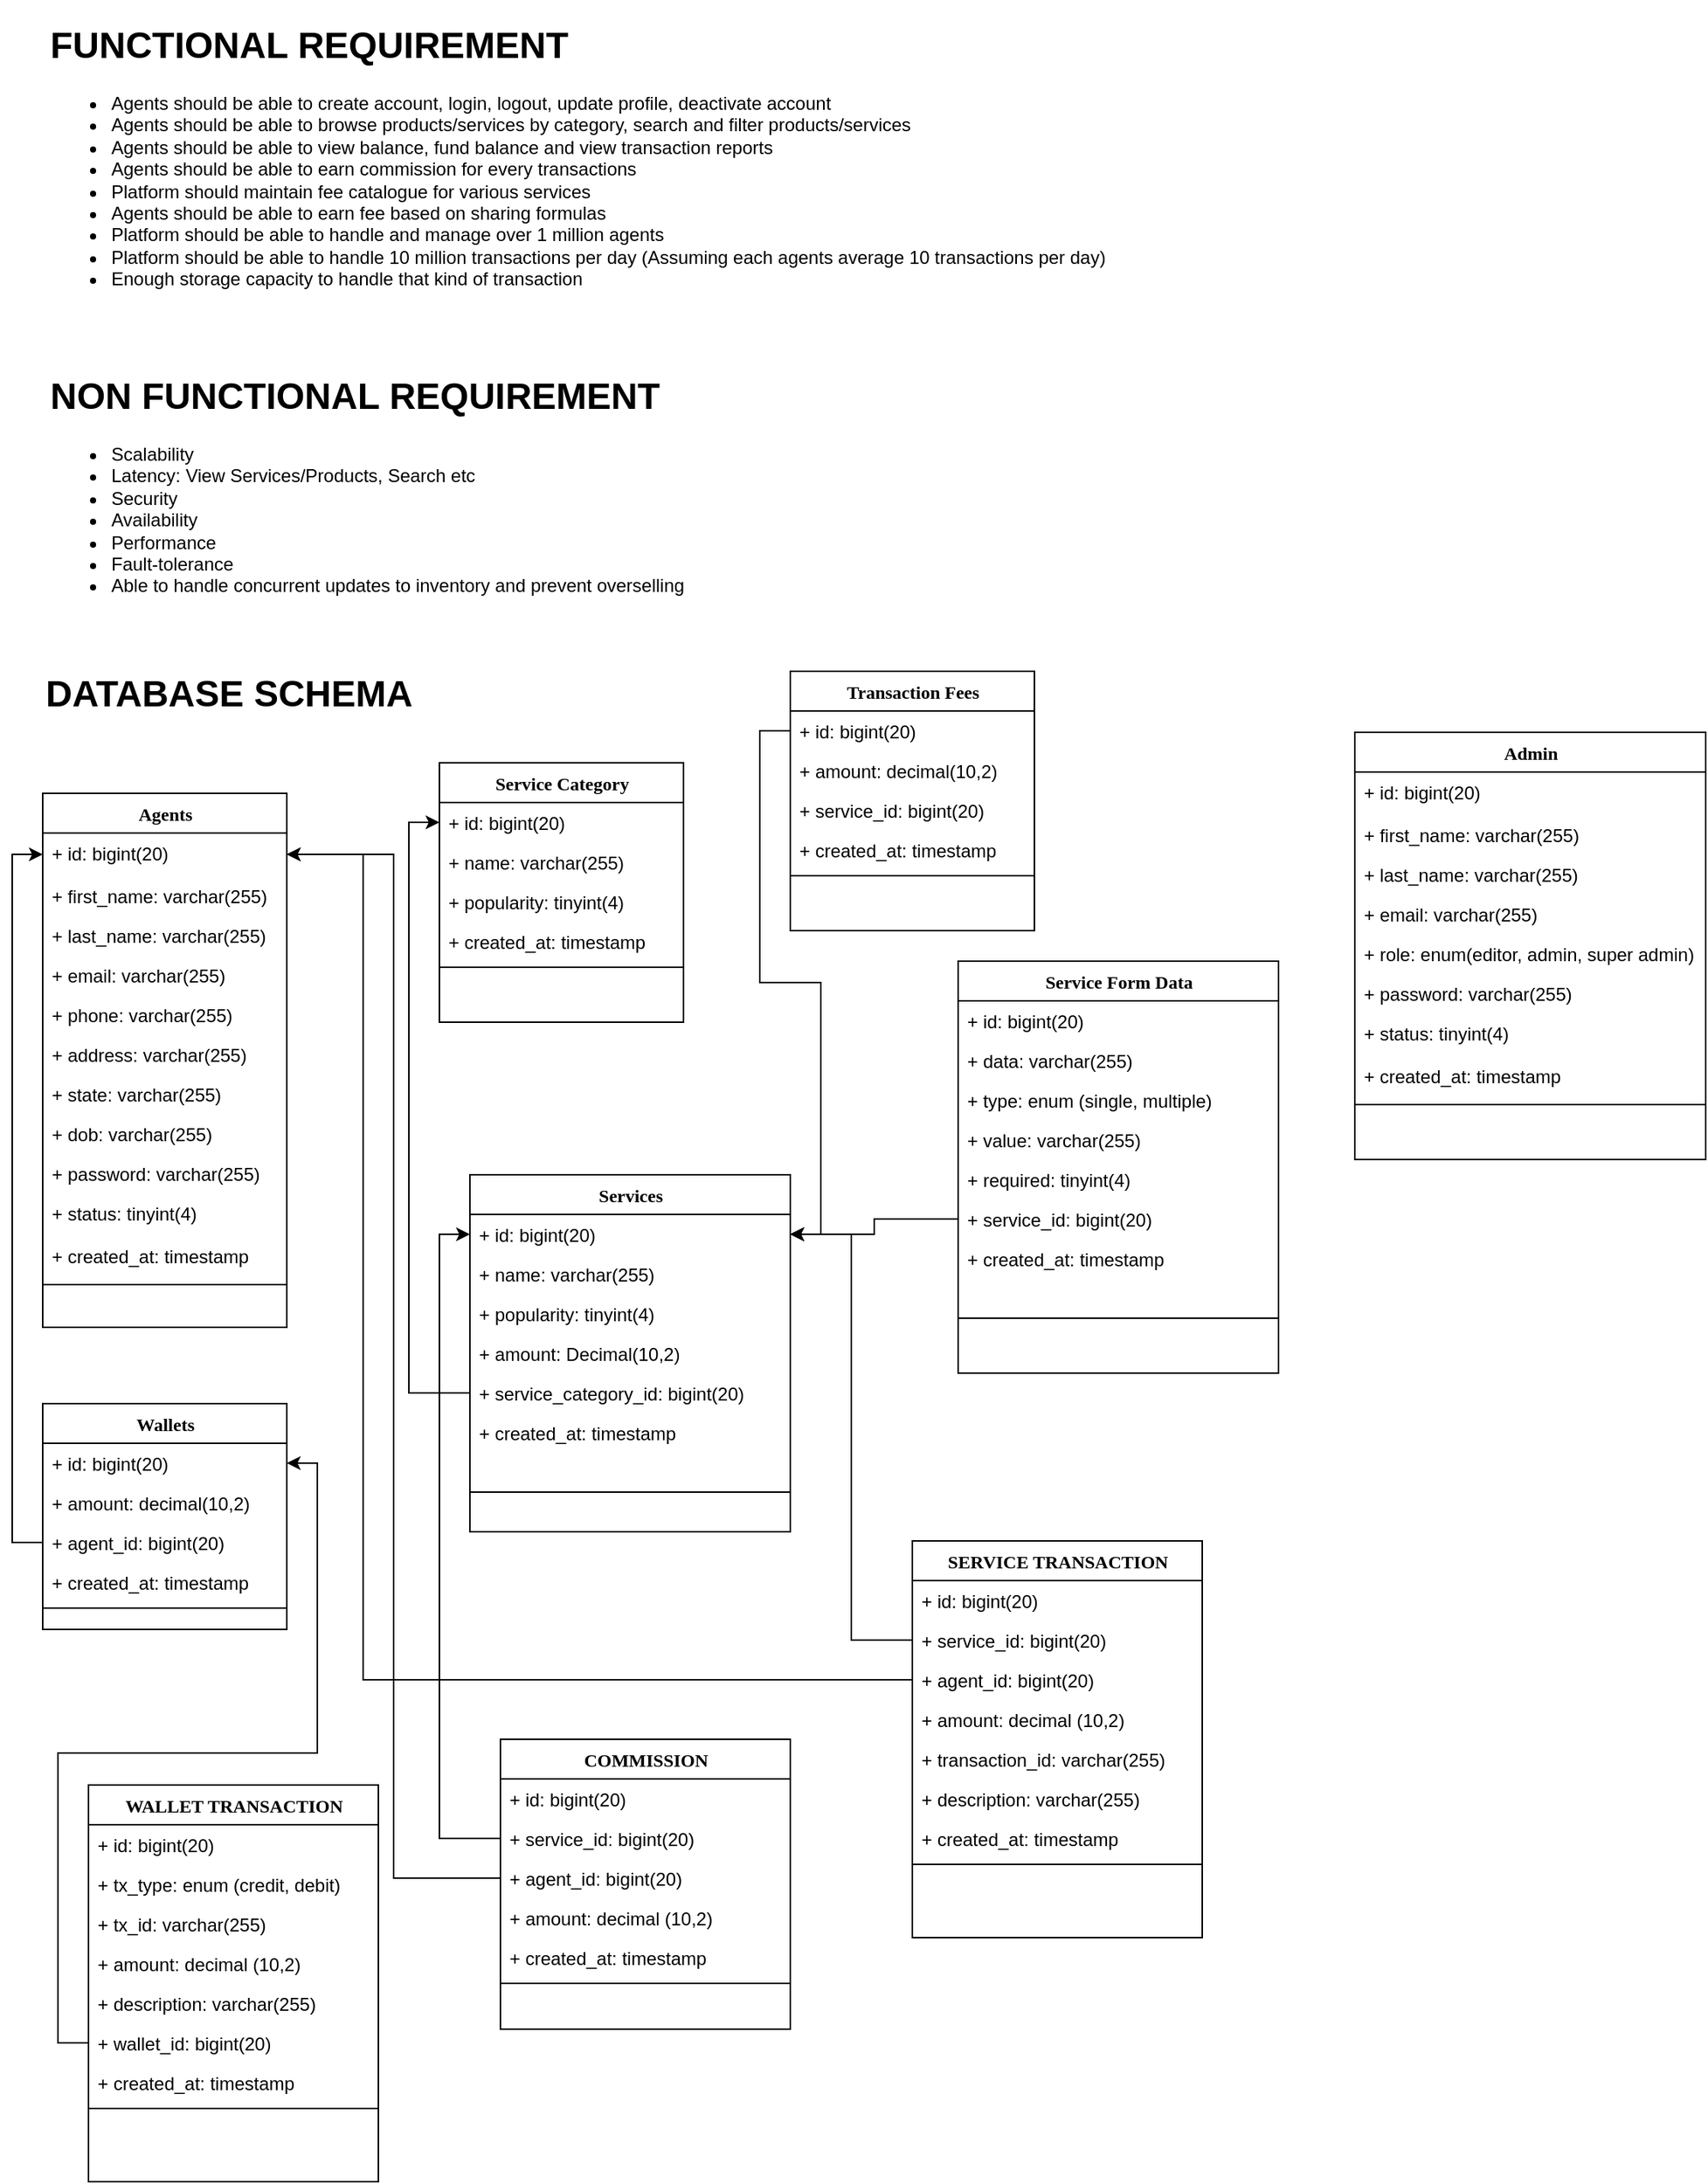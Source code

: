 <mxfile version="22.0.8" type="github">
  <diagram name="Page-1" id="9f46799a-70d6-7492-0946-bef42562c5a5">
    <mxGraphModel dx="908" dy="1384" grid="1" gridSize="10" guides="1" tooltips="1" connect="1" arrows="1" fold="1" page="1" pageScale="1" pageWidth="1100" pageHeight="850" background="none" math="0" shadow="0">
      <root>
        <mxCell id="0" />
        <mxCell id="1" parent="0" />
        <mxCell id="78961159f06e98e8-17" value="Agents" style="swimlane;html=1;fontStyle=1;align=center;verticalAlign=top;childLayout=stackLayout;horizontal=1;startSize=26;horizontalStack=0;resizeParent=1;resizeLast=0;collapsible=1;marginBottom=0;swimlaneFillColor=#ffffff;rounded=0;shadow=0;comic=0;labelBackgroundColor=none;strokeWidth=1;fillColor=none;fontFamily=Verdana;fontSize=12" parent="1" vertex="1">
          <mxGeometry x="80" y="-280" width="160" height="350" as="geometry" />
        </mxCell>
        <mxCell id="6kIQ4EOXt6WHOdmxmBEa-10" value="+ id: bigint(20)" style="text;html=1;strokeColor=none;fillColor=none;align=left;verticalAlign=top;spacingLeft=4;spacingRight=4;whiteSpace=wrap;overflow=hidden;rotatable=0;points=[[0,0.5],[1,0.5]];portConstraint=eastwest;" vertex="1" parent="78961159f06e98e8-17">
          <mxGeometry y="26" width="160" height="28" as="geometry" />
        </mxCell>
        <mxCell id="78961159f06e98e8-21" value="+ first_name: varchar(255)" style="text;html=1;strokeColor=none;fillColor=none;align=left;verticalAlign=top;spacingLeft=4;spacingRight=4;whiteSpace=wrap;overflow=hidden;rotatable=0;points=[[0,0.5],[1,0.5]];portConstraint=eastwest;" parent="78961159f06e98e8-17" vertex="1">
          <mxGeometry y="54" width="160" height="26" as="geometry" />
        </mxCell>
        <mxCell id="78961159f06e98e8-23" value="+ last_name: varchar(255)" style="text;html=1;strokeColor=none;fillColor=none;align=left;verticalAlign=top;spacingLeft=4;spacingRight=4;whiteSpace=wrap;overflow=hidden;rotatable=0;points=[[0,0.5],[1,0.5]];portConstraint=eastwest;" parent="78961159f06e98e8-17" vertex="1">
          <mxGeometry y="80" width="160" height="26" as="geometry" />
        </mxCell>
        <mxCell id="78961159f06e98e8-25" value="+ email: varchar(255)" style="text;html=1;strokeColor=none;fillColor=none;align=left;verticalAlign=top;spacingLeft=4;spacingRight=4;whiteSpace=wrap;overflow=hidden;rotatable=0;points=[[0,0.5],[1,0.5]];portConstraint=eastwest;" parent="78961159f06e98e8-17" vertex="1">
          <mxGeometry y="106" width="160" height="26" as="geometry" />
        </mxCell>
        <mxCell id="78961159f06e98e8-26" value="+ phone: varchar(255)" style="text;html=1;strokeColor=none;fillColor=none;align=left;verticalAlign=top;spacingLeft=4;spacingRight=4;whiteSpace=wrap;overflow=hidden;rotatable=0;points=[[0,0.5],[1,0.5]];portConstraint=eastwest;" parent="78961159f06e98e8-17" vertex="1">
          <mxGeometry y="132" width="160" height="26" as="geometry" />
        </mxCell>
        <mxCell id="78961159f06e98e8-24" value="+ address: varchar(255)" style="text;html=1;strokeColor=none;fillColor=none;align=left;verticalAlign=top;spacingLeft=4;spacingRight=4;whiteSpace=wrap;overflow=hidden;rotatable=0;points=[[0,0.5],[1,0.5]];portConstraint=eastwest;" parent="78961159f06e98e8-17" vertex="1">
          <mxGeometry y="158" width="160" height="26" as="geometry" />
        </mxCell>
        <mxCell id="6kIQ4EOXt6WHOdmxmBEa-5" value="+ state: varchar(255)" style="text;html=1;strokeColor=none;fillColor=none;align=left;verticalAlign=top;spacingLeft=4;spacingRight=4;whiteSpace=wrap;overflow=hidden;rotatable=0;points=[[0,0.5],[1,0.5]];portConstraint=eastwest;" vertex="1" parent="78961159f06e98e8-17">
          <mxGeometry y="184" width="160" height="26" as="geometry" />
        </mxCell>
        <mxCell id="6kIQ4EOXt6WHOdmxmBEa-6" value="+ dob: varchar(255)" style="text;html=1;strokeColor=none;fillColor=none;align=left;verticalAlign=top;spacingLeft=4;spacingRight=4;whiteSpace=wrap;overflow=hidden;rotatable=0;points=[[0,0.5],[1,0.5]];portConstraint=eastwest;" vertex="1" parent="78961159f06e98e8-17">
          <mxGeometry y="210" width="160" height="26" as="geometry" />
        </mxCell>
        <mxCell id="6kIQ4EOXt6WHOdmxmBEa-7" value="+ password: varchar(255)" style="text;html=1;strokeColor=none;fillColor=none;align=left;verticalAlign=top;spacingLeft=4;spacingRight=4;whiteSpace=wrap;overflow=hidden;rotatable=0;points=[[0,0.5],[1,0.5]];portConstraint=eastwest;" vertex="1" parent="78961159f06e98e8-17">
          <mxGeometry y="236" width="160" height="26" as="geometry" />
        </mxCell>
        <mxCell id="6kIQ4EOXt6WHOdmxmBEa-8" value="+ status: tinyint(4)" style="text;html=1;strokeColor=none;fillColor=none;align=left;verticalAlign=top;spacingLeft=4;spacingRight=4;whiteSpace=wrap;overflow=hidden;rotatable=0;points=[[0,0.5],[1,0.5]];portConstraint=eastwest;" vertex="1" parent="78961159f06e98e8-17">
          <mxGeometry y="262" width="160" height="28" as="geometry" />
        </mxCell>
        <mxCell id="6kIQ4EOXt6WHOdmxmBEa-9" value="+ created_at: timestamp" style="text;html=1;strokeColor=none;fillColor=none;align=left;verticalAlign=top;spacingLeft=4;spacingRight=4;whiteSpace=wrap;overflow=hidden;rotatable=0;points=[[0,0.5],[1,0.5]];portConstraint=eastwest;" vertex="1" parent="78961159f06e98e8-17">
          <mxGeometry y="290" width="160" height="28" as="geometry" />
        </mxCell>
        <mxCell id="78961159f06e98e8-19" value="" style="line;html=1;strokeWidth=1;fillColor=none;align=left;verticalAlign=middle;spacingTop=-1;spacingLeft=3;spacingRight=3;rotatable=0;labelPosition=right;points=[];portConstraint=eastwest;" parent="78961159f06e98e8-17" vertex="1">
          <mxGeometry y="318" width="160" height="8" as="geometry" />
        </mxCell>
        <mxCell id="78961159f06e98e8-30" value="Service Category" style="swimlane;html=1;fontStyle=1;align=center;verticalAlign=top;childLayout=stackLayout;horizontal=1;startSize=26;horizontalStack=0;resizeParent=1;resizeLast=0;collapsible=1;marginBottom=0;swimlaneFillColor=#ffffff;rounded=0;shadow=0;comic=0;labelBackgroundColor=none;strokeWidth=1;fillColor=none;fontFamily=Verdana;fontSize=12" parent="1" vertex="1">
          <mxGeometry x="340" y="-300" width="160" height="170" as="geometry" />
        </mxCell>
        <mxCell id="78961159f06e98e8-31" value="+ id: bigint(20)" style="text;html=1;strokeColor=none;fillColor=none;align=left;verticalAlign=top;spacingLeft=4;spacingRight=4;whiteSpace=wrap;overflow=hidden;rotatable=0;points=[[0,0.5],[1,0.5]];portConstraint=eastwest;" parent="78961159f06e98e8-30" vertex="1">
          <mxGeometry y="26" width="160" height="26" as="geometry" />
        </mxCell>
        <mxCell id="78961159f06e98e8-32" value="+ name: varchar(255)" style="text;html=1;strokeColor=none;fillColor=none;align=left;verticalAlign=top;spacingLeft=4;spacingRight=4;whiteSpace=wrap;overflow=hidden;rotatable=0;points=[[0,0.5],[1,0.5]];portConstraint=eastwest;" parent="78961159f06e98e8-30" vertex="1">
          <mxGeometry y="52" width="160" height="26" as="geometry" />
        </mxCell>
        <mxCell id="78961159f06e98e8-33" value="+ popularity: tinyint(4)" style="text;html=1;strokeColor=none;fillColor=none;align=left;verticalAlign=top;spacingLeft=4;spacingRight=4;whiteSpace=wrap;overflow=hidden;rotatable=0;points=[[0,0.5],[1,0.5]];portConstraint=eastwest;" parent="78961159f06e98e8-30" vertex="1">
          <mxGeometry y="78" width="160" height="26" as="geometry" />
        </mxCell>
        <mxCell id="78961159f06e98e8-34" value="+ created_at: timestamp" style="text;html=1;strokeColor=none;fillColor=none;align=left;verticalAlign=top;spacingLeft=4;spacingRight=4;whiteSpace=wrap;overflow=hidden;rotatable=0;points=[[0,0.5],[1,0.5]];portConstraint=eastwest;" parent="78961159f06e98e8-30" vertex="1">
          <mxGeometry y="104" width="160" height="26" as="geometry" />
        </mxCell>
        <mxCell id="78961159f06e98e8-38" value="" style="line;html=1;strokeWidth=1;fillColor=none;align=left;verticalAlign=middle;spacingTop=-1;spacingLeft=3;spacingRight=3;rotatable=0;labelPosition=right;points=[];portConstraint=eastwest;" parent="78961159f06e98e8-30" vertex="1">
          <mxGeometry y="130" width="160" height="8" as="geometry" />
        </mxCell>
        <mxCell id="78961159f06e98e8-43" value="Services" style="swimlane;html=1;fontStyle=1;align=center;verticalAlign=top;childLayout=stackLayout;horizontal=1;startSize=26;horizontalStack=0;resizeParent=1;resizeLast=0;collapsible=1;marginBottom=0;swimlaneFillColor=#ffffff;rounded=0;shadow=0;comic=0;labelBackgroundColor=none;strokeWidth=1;fillColor=none;fontFamily=Verdana;fontSize=12" parent="1" vertex="1">
          <mxGeometry x="360" y="-30" width="210" height="234" as="geometry" />
        </mxCell>
        <mxCell id="78961159f06e98e8-44" value="+ id: bigint(20)" style="text;html=1;strokeColor=none;fillColor=none;align=left;verticalAlign=top;spacingLeft=4;spacingRight=4;whiteSpace=wrap;overflow=hidden;rotatable=0;points=[[0,0.5],[1,0.5]];portConstraint=eastwest;" parent="78961159f06e98e8-43" vertex="1">
          <mxGeometry y="26" width="210" height="26" as="geometry" />
        </mxCell>
        <mxCell id="78961159f06e98e8-45" value="+ name: varchar(255)" style="text;html=1;strokeColor=none;fillColor=none;align=left;verticalAlign=top;spacingLeft=4;spacingRight=4;whiteSpace=wrap;overflow=hidden;rotatable=0;points=[[0,0.5],[1,0.5]];portConstraint=eastwest;" parent="78961159f06e98e8-43" vertex="1">
          <mxGeometry y="52" width="210" height="26" as="geometry" />
        </mxCell>
        <mxCell id="6kIQ4EOXt6WHOdmxmBEa-64" value="+ popularity: tinyint(4)" style="text;html=1;strokeColor=none;fillColor=none;align=left;verticalAlign=top;spacingLeft=4;spacingRight=4;whiteSpace=wrap;overflow=hidden;rotatable=0;points=[[0,0.5],[1,0.5]];portConstraint=eastwest;" vertex="1" parent="78961159f06e98e8-43">
          <mxGeometry y="78" width="210" height="26" as="geometry" />
        </mxCell>
        <mxCell id="78961159f06e98e8-49" value="+ amount: Decimal(10,2)" style="text;html=1;strokeColor=none;fillColor=none;align=left;verticalAlign=top;spacingLeft=4;spacingRight=4;whiteSpace=wrap;overflow=hidden;rotatable=0;points=[[0,0.5],[1,0.5]];portConstraint=eastwest;" parent="78961159f06e98e8-43" vertex="1">
          <mxGeometry y="104" width="210" height="26" as="geometry" />
        </mxCell>
        <mxCell id="78961159f06e98e8-50" value="+ service_category_id: bigint(20)" style="text;html=1;strokeColor=none;fillColor=none;align=left;verticalAlign=top;spacingLeft=4;spacingRight=4;whiteSpace=wrap;overflow=hidden;rotatable=0;points=[[0,0.5],[1,0.5]];portConstraint=eastwest;" parent="78961159f06e98e8-43" vertex="1">
          <mxGeometry y="130" width="210" height="26" as="geometry" />
        </mxCell>
        <mxCell id="78961159f06e98e8-52" value="+ created_at: timestamp" style="text;html=1;strokeColor=none;fillColor=none;align=left;verticalAlign=top;spacingLeft=4;spacingRight=4;whiteSpace=wrap;overflow=hidden;rotatable=0;points=[[0,0.5],[1,0.5]];portConstraint=eastwest;" parent="78961159f06e98e8-43" vertex="1">
          <mxGeometry y="156" width="210" height="26" as="geometry" />
        </mxCell>
        <mxCell id="78961159f06e98e8-51" value="" style="line;html=1;strokeWidth=1;fillColor=none;align=left;verticalAlign=middle;spacingTop=-1;spacingLeft=3;spacingRight=3;rotatable=0;labelPosition=right;points=[];portConstraint=eastwest;" parent="78961159f06e98e8-43" vertex="1">
          <mxGeometry y="182" width="210" height="52" as="geometry" />
        </mxCell>
        <mxCell id="78961159f06e98e8-56" value="Wallets" style="swimlane;html=1;fontStyle=1;align=center;verticalAlign=top;childLayout=stackLayout;horizontal=1;startSize=26;horizontalStack=0;resizeParent=1;resizeLast=0;collapsible=1;marginBottom=0;swimlaneFillColor=#ffffff;rounded=0;shadow=0;comic=0;labelBackgroundColor=none;strokeWidth=1;fillColor=none;fontFamily=Verdana;fontSize=12" parent="1" vertex="1">
          <mxGeometry x="80" y="120" width="160" height="148" as="geometry">
            <mxRectangle x="90" y="482" width="90" height="30" as="alternateBounds" />
          </mxGeometry>
        </mxCell>
        <mxCell id="78961159f06e98e8-57" value="+ id: bigint(20)" style="text;html=1;strokeColor=none;fillColor=none;align=left;verticalAlign=top;spacingLeft=4;spacingRight=4;whiteSpace=wrap;overflow=hidden;rotatable=0;points=[[0,0.5],[1,0.5]];portConstraint=eastwest;" parent="78961159f06e98e8-56" vertex="1">
          <mxGeometry y="26" width="160" height="26" as="geometry" />
        </mxCell>
        <mxCell id="78961159f06e98e8-58" value="+ amount: decimal(10,2)" style="text;html=1;strokeColor=none;fillColor=none;align=left;verticalAlign=top;spacingLeft=4;spacingRight=4;whiteSpace=wrap;overflow=hidden;rotatable=0;points=[[0,0.5],[1,0.5]];portConstraint=eastwest;" parent="78961159f06e98e8-56" vertex="1">
          <mxGeometry y="52" width="160" height="26" as="geometry" />
        </mxCell>
        <mxCell id="78961159f06e98e8-59" value="+ agent_id: bigint(20)" style="text;html=1;strokeColor=none;fillColor=none;align=left;verticalAlign=top;spacingLeft=4;spacingRight=4;whiteSpace=wrap;overflow=hidden;rotatable=0;points=[[0,0.5],[1,0.5]];portConstraint=eastwest;" parent="78961159f06e98e8-56" vertex="1">
          <mxGeometry y="78" width="160" height="26" as="geometry" />
        </mxCell>
        <mxCell id="78961159f06e98e8-60" value="+ created_at: timestamp" style="text;html=1;strokeColor=none;fillColor=none;align=left;verticalAlign=top;spacingLeft=4;spacingRight=4;whiteSpace=wrap;overflow=hidden;rotatable=0;points=[[0,0.5],[1,0.5]];portConstraint=eastwest;" parent="78961159f06e98e8-56" vertex="1">
          <mxGeometry y="104" width="160" height="26" as="geometry" />
        </mxCell>
        <mxCell id="78961159f06e98e8-64" value="" style="line;html=1;strokeWidth=1;fillColor=none;align=left;verticalAlign=middle;spacingTop=-1;spacingLeft=3;spacingRight=3;rotatable=0;labelPosition=right;points=[];portConstraint=eastwest;" parent="78961159f06e98e8-56" vertex="1">
          <mxGeometry y="130" width="160" height="8" as="geometry" />
        </mxCell>
        <mxCell id="78961159f06e98e8-69" value="WALLET TRANSACTION&lt;br&gt;" style="swimlane;html=1;fontStyle=1;align=center;verticalAlign=top;childLayout=stackLayout;horizontal=1;startSize=26;horizontalStack=0;resizeParent=1;resizeLast=0;collapsible=1;marginBottom=0;swimlaneFillColor=#ffffff;rounded=0;shadow=0;comic=0;labelBackgroundColor=none;strokeWidth=1;fillColor=none;fontFamily=Verdana;fontSize=12" parent="1" vertex="1">
          <mxGeometry x="110" y="370" width="190" height="260" as="geometry" />
        </mxCell>
        <mxCell id="78961159f06e98e8-70" value="+ id: bigint(20)" style="text;html=1;strokeColor=none;fillColor=none;align=left;verticalAlign=top;spacingLeft=4;spacingRight=4;whiteSpace=wrap;overflow=hidden;rotatable=0;points=[[0,0.5],[1,0.5]];portConstraint=eastwest;" parent="78961159f06e98e8-69" vertex="1">
          <mxGeometry y="26" width="190" height="26" as="geometry" />
        </mxCell>
        <mxCell id="78961159f06e98e8-71" value="+ tx_type: enum (credit, debit)" style="text;html=1;strokeColor=none;fillColor=none;align=left;verticalAlign=top;spacingLeft=4;spacingRight=4;whiteSpace=wrap;overflow=hidden;rotatable=0;points=[[0,0.5],[1,0.5]];portConstraint=eastwest;" parent="78961159f06e98e8-69" vertex="1">
          <mxGeometry y="52" width="190" height="26" as="geometry" />
        </mxCell>
        <mxCell id="78961159f06e98e8-72" value="+ tx_id: varchar(255)" style="text;html=1;strokeColor=none;fillColor=none;align=left;verticalAlign=top;spacingLeft=4;spacingRight=4;whiteSpace=wrap;overflow=hidden;rotatable=0;points=[[0,0.5],[1,0.5]];portConstraint=eastwest;" parent="78961159f06e98e8-69" vertex="1">
          <mxGeometry y="78" width="190" height="26" as="geometry" />
        </mxCell>
        <mxCell id="78961159f06e98e8-74" value="+ amount: decimal (10,2)" style="text;html=1;strokeColor=none;fillColor=none;align=left;verticalAlign=top;spacingLeft=4;spacingRight=4;whiteSpace=wrap;overflow=hidden;rotatable=0;points=[[0,0.5],[1,0.5]];portConstraint=eastwest;" parent="78961159f06e98e8-69" vertex="1">
          <mxGeometry y="104" width="190" height="26" as="geometry" />
        </mxCell>
        <mxCell id="78961159f06e98e8-75" value="+ description: varchar(255)" style="text;html=1;strokeColor=none;fillColor=none;align=left;verticalAlign=top;spacingLeft=4;spacingRight=4;whiteSpace=wrap;overflow=hidden;rotatable=0;points=[[0,0.5],[1,0.5]];portConstraint=eastwest;" parent="78961159f06e98e8-69" vertex="1">
          <mxGeometry y="130" width="190" height="26" as="geometry" />
        </mxCell>
        <mxCell id="78961159f06e98e8-76" value="+ wallet_id: bigint(20)" style="text;html=1;strokeColor=none;fillColor=none;align=left;verticalAlign=top;spacingLeft=4;spacingRight=4;whiteSpace=wrap;overflow=hidden;rotatable=0;points=[[0,0.5],[1,0.5]];portConstraint=eastwest;" parent="78961159f06e98e8-69" vertex="1">
          <mxGeometry y="156" width="190" height="26" as="geometry" />
        </mxCell>
        <mxCell id="6kIQ4EOXt6WHOdmxmBEa-15" value="+ created_at: timestamp" style="text;html=1;strokeColor=none;fillColor=none;align=left;verticalAlign=top;spacingLeft=4;spacingRight=4;whiteSpace=wrap;overflow=hidden;rotatable=0;points=[[0,0.5],[1,0.5]];portConstraint=eastwest;" vertex="1" parent="78961159f06e98e8-69">
          <mxGeometry y="182" width="190" height="26" as="geometry" />
        </mxCell>
        <mxCell id="78961159f06e98e8-77" value="" style="line;html=1;strokeWidth=1;fillColor=none;align=left;verticalAlign=middle;spacingTop=-1;spacingLeft=3;spacingRight=3;rotatable=0;labelPosition=right;points=[];portConstraint=eastwest;" parent="78961159f06e98e8-69" vertex="1">
          <mxGeometry y="208" width="190" height="8" as="geometry" />
        </mxCell>
        <mxCell id="6kIQ4EOXt6WHOdmxmBEa-1" value="&lt;h1&gt;FUNCTIONAL REQUIREMENT&lt;/h1&gt;&lt;p&gt;&lt;/p&gt;&lt;ul&gt;&lt;li&gt;Agents should be able to create account, login, logout, update profile, deactivate account&lt;/li&gt;&lt;li&gt;Agents should be able to browse products/services by category, search and filter products/services&lt;/li&gt;&lt;li&gt;Agents should be able to view balance, fund balance and view transaction reports&lt;/li&gt;&lt;li&gt;Agents should be able to earn commission for every transactions&lt;/li&gt;&lt;li&gt;Platform should maintain fee catalogue for various services&lt;/li&gt;&lt;li&gt;Agents should be able to earn fee based on sharing formulas&lt;/li&gt;&lt;li&gt;Platform should be able to handle and manage over 1 million agents&lt;/li&gt;&lt;li&gt;Platform should be able to handle 10 million transactions per day (Assuming each agents average 10 transactions per day)&lt;/li&gt;&lt;li&gt;Enough storage capacity to handle that kind of transaction&lt;/li&gt;&lt;/ul&gt;&lt;p&gt;&lt;/p&gt;" style="text;html=1;strokeColor=none;fillColor=none;spacing=5;spacingTop=-20;whiteSpace=wrap;overflow=hidden;rounded=0;" vertex="1" parent="1">
          <mxGeometry x="80" y="-790" width="730" height="200" as="geometry" />
        </mxCell>
        <mxCell id="6kIQ4EOXt6WHOdmxmBEa-2" value="&lt;h1&gt;NON FUNCTIONAL REQUIREMENT&lt;/h1&gt;&lt;p&gt;&lt;/p&gt;&lt;ul&gt;&lt;li&gt;Scalability&lt;/li&gt;&lt;li&gt;Latency: View Services/Products, Search etc&lt;/li&gt;&lt;li&gt;Security&lt;/li&gt;&lt;li&gt;Availability&lt;/li&gt;&lt;li&gt;Performance&lt;/li&gt;&lt;li&gt;Fault-tolerance&lt;/li&gt;&lt;li&gt;Able to handle concurrent updates to inventory and prevent overselling&lt;/li&gt;&lt;/ul&gt;&lt;p&gt;&lt;/p&gt;" style="text;html=1;strokeColor=none;fillColor=none;spacing=5;spacingTop=-20;whiteSpace=wrap;overflow=hidden;rounded=0;" vertex="1" parent="1">
          <mxGeometry x="80" y="-560" width="730" height="200" as="geometry" />
        </mxCell>
        <mxCell id="6kIQ4EOXt6WHOdmxmBEa-3" value="&lt;b&gt;&lt;font style=&quot;font-size: 24px;&quot;&gt;DATABASE SCHEMA&lt;/font&gt;&lt;/b&gt;" style="text;html=1;strokeColor=none;fillColor=none;align=left;verticalAlign=middle;whiteSpace=wrap;rounded=0;" vertex="1" parent="1">
          <mxGeometry x="80" y="-360" width="270" height="30" as="geometry" />
        </mxCell>
        <mxCell id="6kIQ4EOXt6WHOdmxmBEa-13" style="edgeStyle=orthogonalEdgeStyle;rounded=0;orthogonalLoop=1;jettySize=auto;html=1;exitX=0;exitY=0.5;exitDx=0;exitDy=0;entryX=0;entryY=0.5;entryDx=0;entryDy=0;" edge="1" parent="1" source="78961159f06e98e8-59" target="6kIQ4EOXt6WHOdmxmBEa-10">
          <mxGeometry relative="1" as="geometry" />
        </mxCell>
        <mxCell id="6kIQ4EOXt6WHOdmxmBEa-17" style="edgeStyle=orthogonalEdgeStyle;rounded=0;orthogonalLoop=1;jettySize=auto;html=1;exitX=0;exitY=0.5;exitDx=0;exitDy=0;entryX=1;entryY=0.5;entryDx=0;entryDy=0;" edge="1" parent="1" source="78961159f06e98e8-76" target="78961159f06e98e8-57">
          <mxGeometry relative="1" as="geometry" />
        </mxCell>
        <mxCell id="6kIQ4EOXt6WHOdmxmBEa-19" style="edgeStyle=orthogonalEdgeStyle;rounded=0;orthogonalLoop=1;jettySize=auto;html=1;exitX=0;exitY=0.5;exitDx=0;exitDy=0;entryX=0;entryY=0.5;entryDx=0;entryDy=0;" edge="1" parent="1" source="78961159f06e98e8-50" target="78961159f06e98e8-31">
          <mxGeometry relative="1" as="geometry" />
        </mxCell>
        <mxCell id="6kIQ4EOXt6WHOdmxmBEa-24" value="Service Form Data" style="swimlane;html=1;fontStyle=1;align=center;verticalAlign=top;childLayout=stackLayout;horizontal=1;startSize=26;horizontalStack=0;resizeParent=1;resizeLast=0;collapsible=1;marginBottom=0;swimlaneFillColor=#ffffff;rounded=0;shadow=0;comic=0;labelBackgroundColor=none;strokeWidth=1;fillColor=none;fontFamily=Verdana;fontSize=12" vertex="1" parent="1">
          <mxGeometry x="680" y="-170" width="210" height="270" as="geometry" />
        </mxCell>
        <mxCell id="6kIQ4EOXt6WHOdmxmBEa-25" value="+ id: bigint(20)" style="text;html=1;strokeColor=none;fillColor=none;align=left;verticalAlign=top;spacingLeft=4;spacingRight=4;whiteSpace=wrap;overflow=hidden;rotatable=0;points=[[0,0.5],[1,0.5]];portConstraint=eastwest;" vertex="1" parent="6kIQ4EOXt6WHOdmxmBEa-24">
          <mxGeometry y="26" width="210" height="26" as="geometry" />
        </mxCell>
        <mxCell id="6kIQ4EOXt6WHOdmxmBEa-26" value="+ data: varchar(255)" style="text;html=1;strokeColor=none;fillColor=none;align=left;verticalAlign=top;spacingLeft=4;spacingRight=4;whiteSpace=wrap;overflow=hidden;rotatable=0;points=[[0,0.5],[1,0.5]];portConstraint=eastwest;" vertex="1" parent="6kIQ4EOXt6WHOdmxmBEa-24">
          <mxGeometry y="52" width="210" height="26" as="geometry" />
        </mxCell>
        <mxCell id="6kIQ4EOXt6WHOdmxmBEa-27" value="+ type: enum (single, multiple)" style="text;html=1;strokeColor=none;fillColor=none;align=left;verticalAlign=top;spacingLeft=4;spacingRight=4;whiteSpace=wrap;overflow=hidden;rotatable=0;points=[[0,0.5],[1,0.5]];portConstraint=eastwest;" vertex="1" parent="6kIQ4EOXt6WHOdmxmBEa-24">
          <mxGeometry y="78" width="210" height="26" as="geometry" />
        </mxCell>
        <mxCell id="6kIQ4EOXt6WHOdmxmBEa-31" value="+ value: varchar(255)" style="text;html=1;strokeColor=none;fillColor=none;align=left;verticalAlign=top;spacingLeft=4;spacingRight=4;whiteSpace=wrap;overflow=hidden;rotatable=0;points=[[0,0.5],[1,0.5]];portConstraint=eastwest;" vertex="1" parent="6kIQ4EOXt6WHOdmxmBEa-24">
          <mxGeometry y="104" width="210" height="26" as="geometry" />
        </mxCell>
        <mxCell id="6kIQ4EOXt6WHOdmxmBEa-32" value="+ required: tinyint(4)" style="text;html=1;strokeColor=none;fillColor=none;align=left;verticalAlign=top;spacingLeft=4;spacingRight=4;whiteSpace=wrap;overflow=hidden;rotatable=0;points=[[0,0.5],[1,0.5]];portConstraint=eastwest;" vertex="1" parent="6kIQ4EOXt6WHOdmxmBEa-24">
          <mxGeometry y="130" width="210" height="26" as="geometry" />
        </mxCell>
        <mxCell id="6kIQ4EOXt6WHOdmxmBEa-28" value="+ service_id: bigint(20)" style="text;html=1;strokeColor=none;fillColor=none;align=left;verticalAlign=top;spacingLeft=4;spacingRight=4;whiteSpace=wrap;overflow=hidden;rotatable=0;points=[[0,0.5],[1,0.5]];portConstraint=eastwest;" vertex="1" parent="6kIQ4EOXt6WHOdmxmBEa-24">
          <mxGeometry y="156" width="210" height="26" as="geometry" />
        </mxCell>
        <mxCell id="6kIQ4EOXt6WHOdmxmBEa-29" value="+ created_at: timestamp" style="text;html=1;strokeColor=none;fillColor=none;align=left;verticalAlign=top;spacingLeft=4;spacingRight=4;whiteSpace=wrap;overflow=hidden;rotatable=0;points=[[0,0.5],[1,0.5]];portConstraint=eastwest;" vertex="1" parent="6kIQ4EOXt6WHOdmxmBEa-24">
          <mxGeometry y="182" width="210" height="26" as="geometry" />
        </mxCell>
        <mxCell id="6kIQ4EOXt6WHOdmxmBEa-30" value="" style="line;html=1;strokeWidth=1;fillColor=none;align=left;verticalAlign=middle;spacingTop=-1;spacingLeft=3;spacingRight=3;rotatable=0;labelPosition=right;points=[];portConstraint=eastwest;" vertex="1" parent="6kIQ4EOXt6WHOdmxmBEa-24">
          <mxGeometry y="208" width="210" height="52" as="geometry" />
        </mxCell>
        <mxCell id="6kIQ4EOXt6WHOdmxmBEa-33" style="edgeStyle=orthogonalEdgeStyle;rounded=0;orthogonalLoop=1;jettySize=auto;html=1;exitX=0;exitY=0.5;exitDx=0;exitDy=0;entryX=1;entryY=0.5;entryDx=0;entryDy=0;" edge="1" parent="1" source="6kIQ4EOXt6WHOdmxmBEa-28" target="78961159f06e98e8-44">
          <mxGeometry relative="1" as="geometry" />
        </mxCell>
        <mxCell id="6kIQ4EOXt6WHOdmxmBEa-34" value="Transaction Fees" style="swimlane;html=1;fontStyle=1;align=center;verticalAlign=top;childLayout=stackLayout;horizontal=1;startSize=26;horizontalStack=0;resizeParent=1;resizeLast=0;collapsible=1;marginBottom=0;swimlaneFillColor=#ffffff;rounded=0;shadow=0;comic=0;labelBackgroundColor=none;strokeWidth=1;fillColor=none;fontFamily=Verdana;fontSize=12" vertex="1" parent="1">
          <mxGeometry x="570" y="-360" width="160" height="170" as="geometry">
            <mxRectangle x="90" y="482" width="90" height="30" as="alternateBounds" />
          </mxGeometry>
        </mxCell>
        <mxCell id="6kIQ4EOXt6WHOdmxmBEa-35" value="+ id: bigint(20)" style="text;html=1;strokeColor=none;fillColor=none;align=left;verticalAlign=top;spacingLeft=4;spacingRight=4;whiteSpace=wrap;overflow=hidden;rotatable=0;points=[[0,0.5],[1,0.5]];portConstraint=eastwest;" vertex="1" parent="6kIQ4EOXt6WHOdmxmBEa-34">
          <mxGeometry y="26" width="160" height="26" as="geometry" />
        </mxCell>
        <mxCell id="6kIQ4EOXt6WHOdmxmBEa-36" value="+ amount: decimal(10,2)" style="text;html=1;strokeColor=none;fillColor=none;align=left;verticalAlign=top;spacingLeft=4;spacingRight=4;whiteSpace=wrap;overflow=hidden;rotatable=0;points=[[0,0.5],[1,0.5]];portConstraint=eastwest;" vertex="1" parent="6kIQ4EOXt6WHOdmxmBEa-34">
          <mxGeometry y="52" width="160" height="26" as="geometry" />
        </mxCell>
        <mxCell id="6kIQ4EOXt6WHOdmxmBEa-37" value="+ service_id: bigint(20)" style="text;html=1;strokeColor=none;fillColor=none;align=left;verticalAlign=top;spacingLeft=4;spacingRight=4;whiteSpace=wrap;overflow=hidden;rotatable=0;points=[[0,0.5],[1,0.5]];portConstraint=eastwest;" vertex="1" parent="6kIQ4EOXt6WHOdmxmBEa-34">
          <mxGeometry y="78" width="160" height="26" as="geometry" />
        </mxCell>
        <mxCell id="6kIQ4EOXt6WHOdmxmBEa-38" value="+ created_at: timestamp" style="text;html=1;strokeColor=none;fillColor=none;align=left;verticalAlign=top;spacingLeft=4;spacingRight=4;whiteSpace=wrap;overflow=hidden;rotatable=0;points=[[0,0.5],[1,0.5]];portConstraint=eastwest;" vertex="1" parent="6kIQ4EOXt6WHOdmxmBEa-34">
          <mxGeometry y="104" width="160" height="26" as="geometry" />
        </mxCell>
        <mxCell id="6kIQ4EOXt6WHOdmxmBEa-39" value="" style="line;html=1;strokeWidth=1;fillColor=none;align=left;verticalAlign=middle;spacingTop=-1;spacingLeft=3;spacingRight=3;rotatable=0;labelPosition=right;points=[];portConstraint=eastwest;" vertex="1" parent="6kIQ4EOXt6WHOdmxmBEa-34">
          <mxGeometry y="130" width="160" height="8" as="geometry" />
        </mxCell>
        <mxCell id="6kIQ4EOXt6WHOdmxmBEa-41" style="edgeStyle=orthogonalEdgeStyle;rounded=0;orthogonalLoop=1;jettySize=auto;html=1;exitX=0;exitY=0.5;exitDx=0;exitDy=0;entryX=1;entryY=0.5;entryDx=0;entryDy=0;" edge="1" parent="1" source="6kIQ4EOXt6WHOdmxmBEa-35" target="78961159f06e98e8-44">
          <mxGeometry relative="1" as="geometry" />
        </mxCell>
        <mxCell id="6kIQ4EOXt6WHOdmxmBEa-42" value="SERVICE TRANSACTION" style="swimlane;html=1;fontStyle=1;align=center;verticalAlign=top;childLayout=stackLayout;horizontal=1;startSize=26;horizontalStack=0;resizeParent=1;resizeLast=0;collapsible=1;marginBottom=0;swimlaneFillColor=#ffffff;rounded=0;shadow=0;comic=0;labelBackgroundColor=none;strokeWidth=1;fillColor=none;fontFamily=Verdana;fontSize=12" vertex="1" parent="1">
          <mxGeometry x="650" y="210" width="190" height="260" as="geometry" />
        </mxCell>
        <mxCell id="6kIQ4EOXt6WHOdmxmBEa-43" value="+ id: bigint(20)" style="text;html=1;strokeColor=none;fillColor=none;align=left;verticalAlign=top;spacingLeft=4;spacingRight=4;whiteSpace=wrap;overflow=hidden;rotatable=0;points=[[0,0.5],[1,0.5]];portConstraint=eastwest;" vertex="1" parent="6kIQ4EOXt6WHOdmxmBEa-42">
          <mxGeometry y="26" width="190" height="26" as="geometry" />
        </mxCell>
        <mxCell id="6kIQ4EOXt6WHOdmxmBEa-44" value="+ service_id: bigint(20)" style="text;html=1;strokeColor=none;fillColor=none;align=left;verticalAlign=top;spacingLeft=4;spacingRight=4;whiteSpace=wrap;overflow=hidden;rotatable=0;points=[[0,0.5],[1,0.5]];portConstraint=eastwest;" vertex="1" parent="6kIQ4EOXt6WHOdmxmBEa-42">
          <mxGeometry y="52" width="190" height="26" as="geometry" />
        </mxCell>
        <mxCell id="6kIQ4EOXt6WHOdmxmBEa-45" value="+ agent_id: bigint(20)" style="text;html=1;strokeColor=none;fillColor=none;align=left;verticalAlign=top;spacingLeft=4;spacingRight=4;whiteSpace=wrap;overflow=hidden;rotatable=0;points=[[0,0.5],[1,0.5]];portConstraint=eastwest;" vertex="1" parent="6kIQ4EOXt6WHOdmxmBEa-42">
          <mxGeometry y="78" width="190" height="26" as="geometry" />
        </mxCell>
        <mxCell id="6kIQ4EOXt6WHOdmxmBEa-46" value="+ amount: decimal (10,2)" style="text;html=1;strokeColor=none;fillColor=none;align=left;verticalAlign=top;spacingLeft=4;spacingRight=4;whiteSpace=wrap;overflow=hidden;rotatable=0;points=[[0,0.5],[1,0.5]];portConstraint=eastwest;" vertex="1" parent="6kIQ4EOXt6WHOdmxmBEa-42">
          <mxGeometry y="104" width="190" height="26" as="geometry" />
        </mxCell>
        <mxCell id="6kIQ4EOXt6WHOdmxmBEa-48" value="+ transaction_id: varchar(255)" style="text;html=1;strokeColor=none;fillColor=none;align=left;verticalAlign=top;spacingLeft=4;spacingRight=4;whiteSpace=wrap;overflow=hidden;rotatable=0;points=[[0,0.5],[1,0.5]];portConstraint=eastwest;" vertex="1" parent="6kIQ4EOXt6WHOdmxmBEa-42">
          <mxGeometry y="130" width="190" height="26" as="geometry" />
        </mxCell>
        <mxCell id="6kIQ4EOXt6WHOdmxmBEa-47" value="+ description: varchar(255)" style="text;html=1;strokeColor=none;fillColor=none;align=left;verticalAlign=top;spacingLeft=4;spacingRight=4;whiteSpace=wrap;overflow=hidden;rotatable=0;points=[[0,0.5],[1,0.5]];portConstraint=eastwest;" vertex="1" parent="6kIQ4EOXt6WHOdmxmBEa-42">
          <mxGeometry y="156" width="190" height="26" as="geometry" />
        </mxCell>
        <mxCell id="6kIQ4EOXt6WHOdmxmBEa-49" value="+ created_at: timestamp" style="text;html=1;strokeColor=none;fillColor=none;align=left;verticalAlign=top;spacingLeft=4;spacingRight=4;whiteSpace=wrap;overflow=hidden;rotatable=0;points=[[0,0.5],[1,0.5]];portConstraint=eastwest;" vertex="1" parent="6kIQ4EOXt6WHOdmxmBEa-42">
          <mxGeometry y="182" width="190" height="26" as="geometry" />
        </mxCell>
        <mxCell id="6kIQ4EOXt6WHOdmxmBEa-50" value="" style="line;html=1;strokeWidth=1;fillColor=none;align=left;verticalAlign=middle;spacingTop=-1;spacingLeft=3;spacingRight=3;rotatable=0;labelPosition=right;points=[];portConstraint=eastwest;" vertex="1" parent="6kIQ4EOXt6WHOdmxmBEa-42">
          <mxGeometry y="208" width="190" height="8" as="geometry" />
        </mxCell>
        <mxCell id="6kIQ4EOXt6WHOdmxmBEa-51" style="edgeStyle=orthogonalEdgeStyle;rounded=0;orthogonalLoop=1;jettySize=auto;html=1;exitX=0;exitY=0.5;exitDx=0;exitDy=0;entryX=1;entryY=0.5;entryDx=0;entryDy=0;" edge="1" parent="1" source="6kIQ4EOXt6WHOdmxmBEa-44" target="78961159f06e98e8-44">
          <mxGeometry relative="1" as="geometry" />
        </mxCell>
        <mxCell id="6kIQ4EOXt6WHOdmxmBEa-52" style="edgeStyle=orthogonalEdgeStyle;rounded=0;orthogonalLoop=1;jettySize=auto;html=1;exitX=0;exitY=0.5;exitDx=0;exitDy=0;entryX=1;entryY=0.5;entryDx=0;entryDy=0;" edge="1" parent="1" source="6kIQ4EOXt6WHOdmxmBEa-45" target="6kIQ4EOXt6WHOdmxmBEa-10">
          <mxGeometry relative="1" as="geometry">
            <Array as="points">
              <mxPoint x="290" y="301" />
              <mxPoint x="290" y="-240" />
            </Array>
          </mxGeometry>
        </mxCell>
        <mxCell id="6kIQ4EOXt6WHOdmxmBEa-53" value="COMMISSION" style="swimlane;html=1;fontStyle=1;align=center;verticalAlign=top;childLayout=stackLayout;horizontal=1;startSize=26;horizontalStack=0;resizeParent=1;resizeLast=0;collapsible=1;marginBottom=0;swimlaneFillColor=#ffffff;rounded=0;shadow=0;comic=0;labelBackgroundColor=none;strokeWidth=1;fillColor=none;fontFamily=Verdana;fontSize=12" vertex="1" parent="1">
          <mxGeometry x="380" y="340" width="190" height="190" as="geometry" />
        </mxCell>
        <mxCell id="6kIQ4EOXt6WHOdmxmBEa-54" value="+ id: bigint(20)" style="text;html=1;strokeColor=none;fillColor=none;align=left;verticalAlign=top;spacingLeft=4;spacingRight=4;whiteSpace=wrap;overflow=hidden;rotatable=0;points=[[0,0.5],[1,0.5]];portConstraint=eastwest;" vertex="1" parent="6kIQ4EOXt6WHOdmxmBEa-53">
          <mxGeometry y="26" width="190" height="26" as="geometry" />
        </mxCell>
        <mxCell id="6kIQ4EOXt6WHOdmxmBEa-55" value="+ service_id: bigint(20)" style="text;html=1;strokeColor=none;fillColor=none;align=left;verticalAlign=top;spacingLeft=4;spacingRight=4;whiteSpace=wrap;overflow=hidden;rotatable=0;points=[[0,0.5],[1,0.5]];portConstraint=eastwest;" vertex="1" parent="6kIQ4EOXt6WHOdmxmBEa-53">
          <mxGeometry y="52" width="190" height="26" as="geometry" />
        </mxCell>
        <mxCell id="6kIQ4EOXt6WHOdmxmBEa-56" value="+ agent_id: bigint(20)" style="text;html=1;strokeColor=none;fillColor=none;align=left;verticalAlign=top;spacingLeft=4;spacingRight=4;whiteSpace=wrap;overflow=hidden;rotatable=0;points=[[0,0.5],[1,0.5]];portConstraint=eastwest;" vertex="1" parent="6kIQ4EOXt6WHOdmxmBEa-53">
          <mxGeometry y="78" width="190" height="26" as="geometry" />
        </mxCell>
        <mxCell id="6kIQ4EOXt6WHOdmxmBEa-57" value="+ amount: decimal (10,2)" style="text;html=1;strokeColor=none;fillColor=none;align=left;verticalAlign=top;spacingLeft=4;spacingRight=4;whiteSpace=wrap;overflow=hidden;rotatable=0;points=[[0,0.5],[1,0.5]];portConstraint=eastwest;" vertex="1" parent="6kIQ4EOXt6WHOdmxmBEa-53">
          <mxGeometry y="104" width="190" height="26" as="geometry" />
        </mxCell>
        <mxCell id="6kIQ4EOXt6WHOdmxmBEa-60" value="+ created_at: timestamp" style="text;html=1;strokeColor=none;fillColor=none;align=left;verticalAlign=top;spacingLeft=4;spacingRight=4;whiteSpace=wrap;overflow=hidden;rotatable=0;points=[[0,0.5],[1,0.5]];portConstraint=eastwest;" vertex="1" parent="6kIQ4EOXt6WHOdmxmBEa-53">
          <mxGeometry y="130" width="190" height="26" as="geometry" />
        </mxCell>
        <mxCell id="6kIQ4EOXt6WHOdmxmBEa-61" value="" style="line;html=1;strokeWidth=1;fillColor=none;align=left;verticalAlign=middle;spacingTop=-1;spacingLeft=3;spacingRight=3;rotatable=0;labelPosition=right;points=[];portConstraint=eastwest;" vertex="1" parent="6kIQ4EOXt6WHOdmxmBEa-53">
          <mxGeometry y="156" width="190" height="8" as="geometry" />
        </mxCell>
        <mxCell id="6kIQ4EOXt6WHOdmxmBEa-62" style="edgeStyle=orthogonalEdgeStyle;rounded=0;orthogonalLoop=1;jettySize=auto;html=1;exitX=0;exitY=0.5;exitDx=0;exitDy=0;entryX=0;entryY=0.5;entryDx=0;entryDy=0;" edge="1" parent="1" source="6kIQ4EOXt6WHOdmxmBEa-55" target="78961159f06e98e8-44">
          <mxGeometry relative="1" as="geometry" />
        </mxCell>
        <mxCell id="6kIQ4EOXt6WHOdmxmBEa-63" style="edgeStyle=orthogonalEdgeStyle;rounded=0;orthogonalLoop=1;jettySize=auto;html=1;exitX=0;exitY=0.5;exitDx=0;exitDy=0;entryX=1;entryY=0.5;entryDx=0;entryDy=0;" edge="1" parent="1" source="6kIQ4EOXt6WHOdmxmBEa-56" target="6kIQ4EOXt6WHOdmxmBEa-10">
          <mxGeometry relative="1" as="geometry" />
        </mxCell>
        <mxCell id="6kIQ4EOXt6WHOdmxmBEa-65" value="Admin" style="swimlane;html=1;fontStyle=1;align=center;verticalAlign=top;childLayout=stackLayout;horizontal=1;startSize=26;horizontalStack=0;resizeParent=1;resizeLast=0;collapsible=1;marginBottom=0;swimlaneFillColor=#ffffff;rounded=0;shadow=0;comic=0;labelBackgroundColor=none;strokeWidth=1;fillColor=none;fontFamily=Verdana;fontSize=12" vertex="1" parent="1">
          <mxGeometry x="940" y="-320" width="230" height="280" as="geometry" />
        </mxCell>
        <mxCell id="6kIQ4EOXt6WHOdmxmBEa-66" value="+ id: bigint(20)" style="text;html=1;strokeColor=none;fillColor=none;align=left;verticalAlign=top;spacingLeft=4;spacingRight=4;whiteSpace=wrap;overflow=hidden;rotatable=0;points=[[0,0.5],[1,0.5]];portConstraint=eastwest;" vertex="1" parent="6kIQ4EOXt6WHOdmxmBEa-65">
          <mxGeometry y="26" width="230" height="28" as="geometry" />
        </mxCell>
        <mxCell id="6kIQ4EOXt6WHOdmxmBEa-67" value="+ first_name: varchar(255)" style="text;html=1;strokeColor=none;fillColor=none;align=left;verticalAlign=top;spacingLeft=4;spacingRight=4;whiteSpace=wrap;overflow=hidden;rotatable=0;points=[[0,0.5],[1,0.5]];portConstraint=eastwest;" vertex="1" parent="6kIQ4EOXt6WHOdmxmBEa-65">
          <mxGeometry y="54" width="230" height="26" as="geometry" />
        </mxCell>
        <mxCell id="6kIQ4EOXt6WHOdmxmBEa-68" value="+ last_name: varchar(255)" style="text;html=1;strokeColor=none;fillColor=none;align=left;verticalAlign=top;spacingLeft=4;spacingRight=4;whiteSpace=wrap;overflow=hidden;rotatable=0;points=[[0,0.5],[1,0.5]];portConstraint=eastwest;" vertex="1" parent="6kIQ4EOXt6WHOdmxmBEa-65">
          <mxGeometry y="80" width="230" height="26" as="geometry" />
        </mxCell>
        <mxCell id="6kIQ4EOXt6WHOdmxmBEa-69" value="+ email: varchar(255)" style="text;html=1;strokeColor=none;fillColor=none;align=left;verticalAlign=top;spacingLeft=4;spacingRight=4;whiteSpace=wrap;overflow=hidden;rotatable=0;points=[[0,0.5],[1,0.5]];portConstraint=eastwest;" vertex="1" parent="6kIQ4EOXt6WHOdmxmBEa-65">
          <mxGeometry y="106" width="230" height="26" as="geometry" />
        </mxCell>
        <mxCell id="6kIQ4EOXt6WHOdmxmBEa-73" value="+ role: enum(editor, admin, super admin)" style="text;html=1;strokeColor=none;fillColor=none;align=left;verticalAlign=top;spacingLeft=4;spacingRight=4;whiteSpace=wrap;overflow=hidden;rotatable=0;points=[[0,0.5],[1,0.5]];portConstraint=eastwest;" vertex="1" parent="6kIQ4EOXt6WHOdmxmBEa-65">
          <mxGeometry y="132" width="230" height="26" as="geometry" />
        </mxCell>
        <mxCell id="6kIQ4EOXt6WHOdmxmBEa-74" value="+ password: varchar(255)" style="text;html=1;strokeColor=none;fillColor=none;align=left;verticalAlign=top;spacingLeft=4;spacingRight=4;whiteSpace=wrap;overflow=hidden;rotatable=0;points=[[0,0.5],[1,0.5]];portConstraint=eastwest;" vertex="1" parent="6kIQ4EOXt6WHOdmxmBEa-65">
          <mxGeometry y="158" width="230" height="26" as="geometry" />
        </mxCell>
        <mxCell id="6kIQ4EOXt6WHOdmxmBEa-75" value="+ status: tinyint(4)" style="text;html=1;strokeColor=none;fillColor=none;align=left;verticalAlign=top;spacingLeft=4;spacingRight=4;whiteSpace=wrap;overflow=hidden;rotatable=0;points=[[0,0.5],[1,0.5]];portConstraint=eastwest;" vertex="1" parent="6kIQ4EOXt6WHOdmxmBEa-65">
          <mxGeometry y="184" width="230" height="28" as="geometry" />
        </mxCell>
        <mxCell id="6kIQ4EOXt6WHOdmxmBEa-76" value="+ created_at: timestamp" style="text;html=1;strokeColor=none;fillColor=none;align=left;verticalAlign=top;spacingLeft=4;spacingRight=4;whiteSpace=wrap;overflow=hidden;rotatable=0;points=[[0,0.5],[1,0.5]];portConstraint=eastwest;" vertex="1" parent="6kIQ4EOXt6WHOdmxmBEa-65">
          <mxGeometry y="212" width="230" height="28" as="geometry" />
        </mxCell>
        <mxCell id="6kIQ4EOXt6WHOdmxmBEa-77" value="" style="line;html=1;strokeWidth=1;fillColor=none;align=left;verticalAlign=middle;spacingTop=-1;spacingLeft=3;spacingRight=3;rotatable=0;labelPosition=right;points=[];portConstraint=eastwest;" vertex="1" parent="6kIQ4EOXt6WHOdmxmBEa-65">
          <mxGeometry y="240" width="230" height="8" as="geometry" />
        </mxCell>
      </root>
    </mxGraphModel>
  </diagram>
</mxfile>
